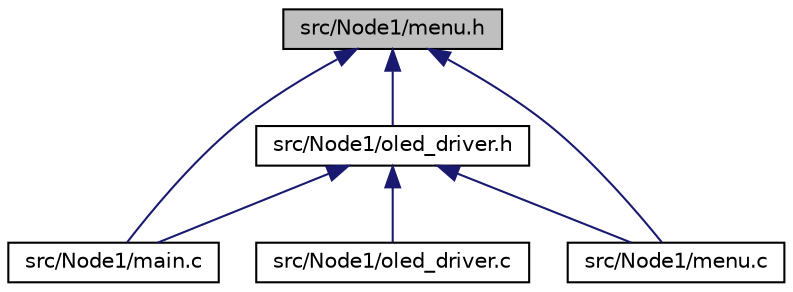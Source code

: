 digraph "src/Node1/menu.h"
{
  edge [fontname="Helvetica",fontsize="10",labelfontname="Helvetica",labelfontsize="10"];
  node [fontname="Helvetica",fontsize="10",shape=record];
  Node1 [label="src/Node1/menu.h",height=0.2,width=0.4,color="black", fillcolor="grey75", style="filled", fontcolor="black"];
  Node1 -> Node2 [dir="back",color="midnightblue",fontsize="10",style="solid"];
  Node2 [label="src/Node1/oled_driver.h",height=0.2,width=0.4,color="black", fillcolor="white", style="filled",URL="$oled__driver_8h.html"];
  Node2 -> Node3 [dir="back",color="midnightblue",fontsize="10",style="solid"];
  Node3 [label="src/Node1/main.c",height=0.2,width=0.4,color="black", fillcolor="white", style="filled",URL="$Node1_2main_8c.html"];
  Node2 -> Node4 [dir="back",color="midnightblue",fontsize="10",style="solid"];
  Node4 [label="src/Node1/menu.c",height=0.2,width=0.4,color="black", fillcolor="white", style="filled",URL="$menu_8c.html"];
  Node2 -> Node5 [dir="back",color="midnightblue",fontsize="10",style="solid"];
  Node5 [label="src/Node1/oled_driver.c",height=0.2,width=0.4,color="black", fillcolor="white", style="filled",URL="$oled__driver_8c.html"];
  Node1 -> Node3 [dir="back",color="midnightblue",fontsize="10",style="solid"];
  Node1 -> Node4 [dir="back",color="midnightblue",fontsize="10",style="solid"];
}
